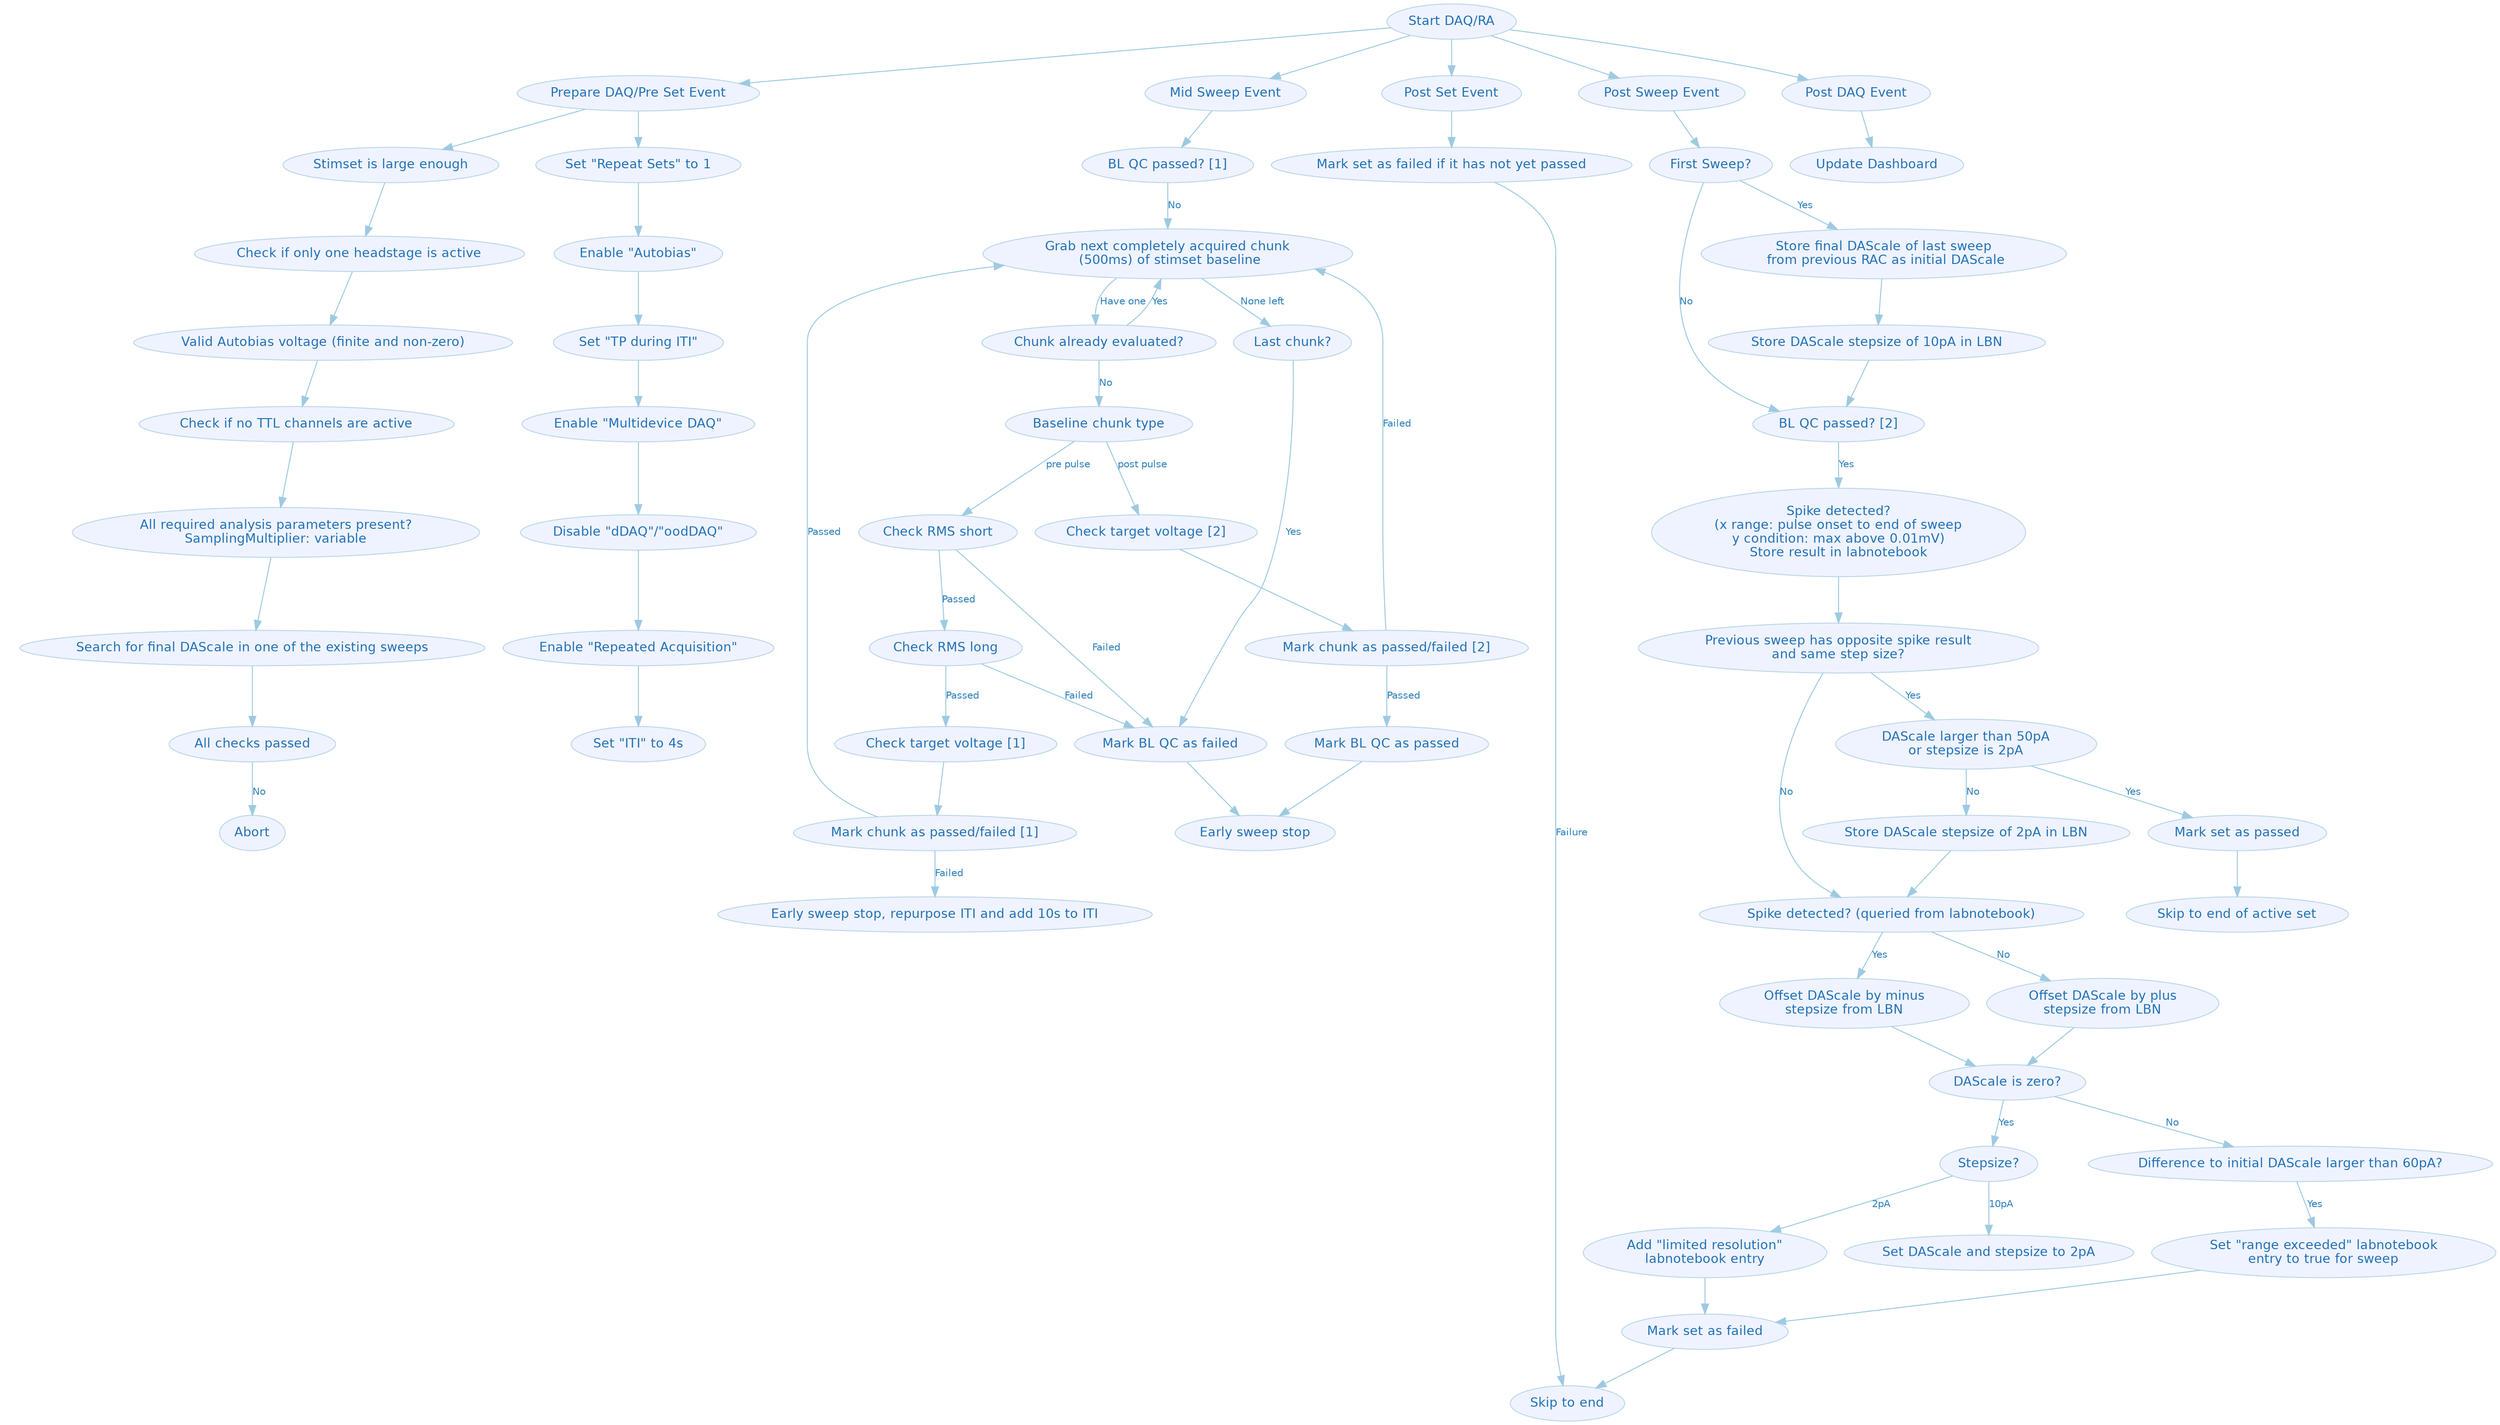 digraph G {
    fontname="Helvetica";
    compound="true";
    ratio="0,01";
    center="true";
    penwidth="0.1";
    edge [comment="Wildcard edge",
          fontname="Helvetica",
          fontsize=10,
          colorscheme="blues3",
          color=2,
          fontcolor=3];
    node [fontname="Helvetica",
          fontsize=13,
          fillcolor="1",
          colorscheme="blues4",
          color="2",
          fontcolor="4",
          style="filled"];
    "Start DAQ/RA";
    "Mid Sweep Event";
    "Post Set Event";
    "Post Sweep Event";
    "Prepare DAQ/Pre Set Event";
    "Post DAQ Event";
    "Start DAQ/RA" -> "Mid Sweep Event";
    "Start DAQ/RA" -> "Prepare DAQ/Pre Set Event";
    "Start DAQ/RA" -> "Post Set Event";
    "Start DAQ/RA" -> "Post Sweep Event";
    "Start DAQ/RA" -> "Post DAQ Event";
    subgraph cluster_preDAQ {
        color="invis";
        edge [comment="Wildcard node added automatic in EG."];
        node [comment="Wildcard node added automatic in EG."];
        "Abort";
        "Stimset is large enough";
        "Set \"TP during ITI\"";
        "Enable \"Autobias\"";
        "Enable \"Multidevice DAQ\"";
        "Disable \"dDAQ\"/\"oodDAQ\"";
        "Enable \"Repeated Acquisition\"";
        "Valid Autobias voltage (finite and non-zero)";
        "Check if no TTL channels are active";
        "Set \"TP during ITI\"";
        "Search for final DAScale in one of the existing sweeps";
        "Check if only one headstage is active";
        "All required analysis parameters present?\nSamplingMultiplier: variable";
        "Prepare DAQ/Pre Set Event" -> "Set \"Repeat Sets\" to 1";
        "Set \"Repeat Sets\" to 1" -> "Enable \"Autobias\"";
        "Enable \"Autobias\"" -> "Set \"TP during ITI\"";
        "Set \"TP during ITI\"" -> "Enable \"Multidevice DAQ\"";
        "Enable \"Multidevice DAQ\"" -> "Disable \"dDAQ\"/\"oodDAQ\"";
        "Disable \"dDAQ\"/\"oodDAQ\"" -> "Enable \"Repeated Acquisition\"";
        "Enable \"Repeated Acquisition\"" -> "Set \"ITI\" to 4s";
        "All checks passed";
        "Prepare DAQ/Pre Set Event" -> "Stimset is large enough";
        "Stimset is large enough" -> "Check if only one headstage is active";
        "Check if only one headstage is active" -> "Valid Autobias voltage (finite and non-zero)";
        "Valid Autobias voltage (finite and non-zero)" -> "Check if no TTL channels are active";
        "Check if no TTL channels are active" -> "All required analysis parameters present?\nSamplingMultiplier: variable";
        "All required analysis parameters present?\nSamplingMultiplier: variable" -> "Search for final DAScale in one of the existing sweeps";
        "Search for final DAScale in one of the existing sweeps" -> "All checks passed";
        "All checks passed" -> "Abort"  [label="No"];
    }

    "Post DAQ Event" -> "Update Dashboard";
    "Mark set as failed if it has not yet passed";
    "Post Set Event" -> "Mark set as failed if it has not yet passed";
    "BL QC passed? [2]";
    "Skip to end of active set";
    "Skip to end";
    "BL QC passed? [1]";
    "Mid Sweep Event" -> "BL QC passed? [1]";
    "Grab next completely acquired chunk\n (500ms) of stimset baseline";
    "BL QC passed? [1]" -> "Grab next completely acquired chunk\n (500ms) of stimset baseline"  [label="No"];
    "Baseline chunk type";
    "Chunk already evaluated?";
    "Grab next completely acquired chunk\n (500ms) of stimset baseline" -> "Chunk already evaluated?"  [label="Have one"];
    "Grab next completely acquired chunk\n (500ms) of stimset baseline" -> "Last chunk?"  [label="None left"];
    "Last chunk?" -> "Mark BL QC as failed"  [label="Yes"];
    "Chunk already evaluated?" -> "Grab next completely acquired chunk\n (500ms) of stimset baseline"  [label="Yes"];
    "Chunk already evaluated?" -> "Baseline chunk type"  [label="No"];
    "Check RMS short";
    "Check RMS long";
    "Check target voltage [1]";
    "Check target voltage [2]";
    "Baseline chunk type" -> "Check RMS short"  [label="pre pulse"];
    "Check RMS short" -> "Check RMS long"  [label="Passed"];
    "Check RMS short" -> "Mark BL QC as failed"  [label="Failed"];
    "Check RMS long" -> "Mark BL QC as failed"  [label="Failed"];
    "Check RMS long" -> "Check target voltage [1]"  [label="Passed"];
    "Mark chunk as passed/failed [1]";
    "Check target voltage [1]" -> "Mark chunk as passed/failed [1]";
    "Mark chunk as passed/failed [1]" -> "Grab next completely acquired chunk\n (500ms) of stimset baseline"  [label="Passed"];
    "Early sweep stop, repurpose ITI and add 10s to ITI";
    "Mark chunk as passed/failed [1]" -> "Early sweep stop, repurpose ITI and add 10s to ITI"  [label="Failed"];
    "Baseline chunk type" -> "Check target voltage [2]"  [label="post pulse"];
    "Check target voltage [2]" -> "Mark chunk as passed/failed [2]";
    "Mark chunk as passed/failed [2]" -> "Grab next completely acquired chunk\n (500ms) of stimset baseline"  [label="Failed"];
    "Mark chunk as passed/failed [2]" -> "Mark BL QC as passed"  [label="Passed"];
    "Set \"ITI\" to 4s";
    "First Sweep?";
    "First Sweep?" -> "Store final DAScale of last sweep\n from previous RAC as initial DAScale"  [label="Yes"];
    "Post Sweep Event" -> "First Sweep?";
    "BL QC passed? [2]" -> "Spike detected?\n(x range: pulse onset to end of sweep\ny condition: max above 0.01mV)\nStore result in labnotebook"  [label="Yes"];
    "Spike detected?\n(x range: pulse onset to end of sweep\ny condition: max above 0.01mV)\nStore result in labnotebook" -> "Previous sweep has opposite spike result\nand same step size?";
    "Previous sweep has opposite spike result\nand same step size?" -> "DAScale larger than 50pA\nor stepsize is 2pA"  [label="Yes"];
    "DAScale larger than 50pA\nor stepsize is 2pA" -> "Mark set as passed"  [label="Yes"];
    "DAScale larger than 50pA\nor stepsize is 2pA" -> "Store DAScale stepsize of 2pA in LBN"  [label="No"];
    "Store DAScale stepsize of 2pA in LBN" -> "Spike detected? (queried from labnotebook)";
    "Mark set as passed" -> "Skip to end of active set";
    "Previous sweep has opposite spike result\nand same step size?" -> "Spike detected? (queried from labnotebook)"  [label="No"];
    "Spike detected? (queried from labnotebook)" -> "Offset DAScale by minus\nstepsize from LBN"  [label="Yes"];
    "Offset DAScale by minus\nstepsize from LBN" -> "DAScale is zero?";
    "DAScale is zero?" -> "Stepsize?"  [label="Yes"];
    "Stepsize?" -> "Set DAScale and stepsize to 2pA"  [label="10pA"];
    "Stepsize?" -> "Add \"limited resolution\"\nlabnotebook entry"  [label="2pA"];
    "Add \"limited resolution\"\nlabnotebook entry" -> "Mark set as failed";
    "Offset DAScale by plus\nstepsize from LBN" -> "DAScale is zero?";
    "DAScale is zero?" -> "Difference to initial DAScale larger than 60pA?"  [label="No"];
    "Spike detected? (queried from labnotebook)" -> "Offset DAScale by plus\nstepsize from LBN"  [label="No"];
    "Mark set as failed" -> "Skip to end";
    "Store DAScale stepsize of 10pA in LBN";
    "Store final DAScale of last sweep\n from previous RAC as initial DAScale" -> "Store DAScale stepsize of 10pA in LBN";
    "Store DAScale stepsize of 10pA in LBN" -> "BL QC passed? [2]";
    "Set \"Repeat Sets\" to 1";
    "Early sweep stop";
    "Mark BL QC as passed" -> "Early sweep stop";
    "Mark BL QC as failed" -> "Early sweep stop";
    "Set \"range exceeded\" labnotebook\nentry to true for sweep";
    "Difference to initial DAScale larger than 60pA?" -> "Set \"range exceeded\" labnotebook\nentry to true for sweep"  [label="Yes"];
    "Set \"range exceeded\" labnotebook\nentry to true for sweep" -> "Mark set as failed";
    "Mark set as failed if it has not yet passed" -> "Skip to end"  [label="Failure"];
    "First Sweep?" -> "BL QC passed? [2]"  [label="No"];
}
